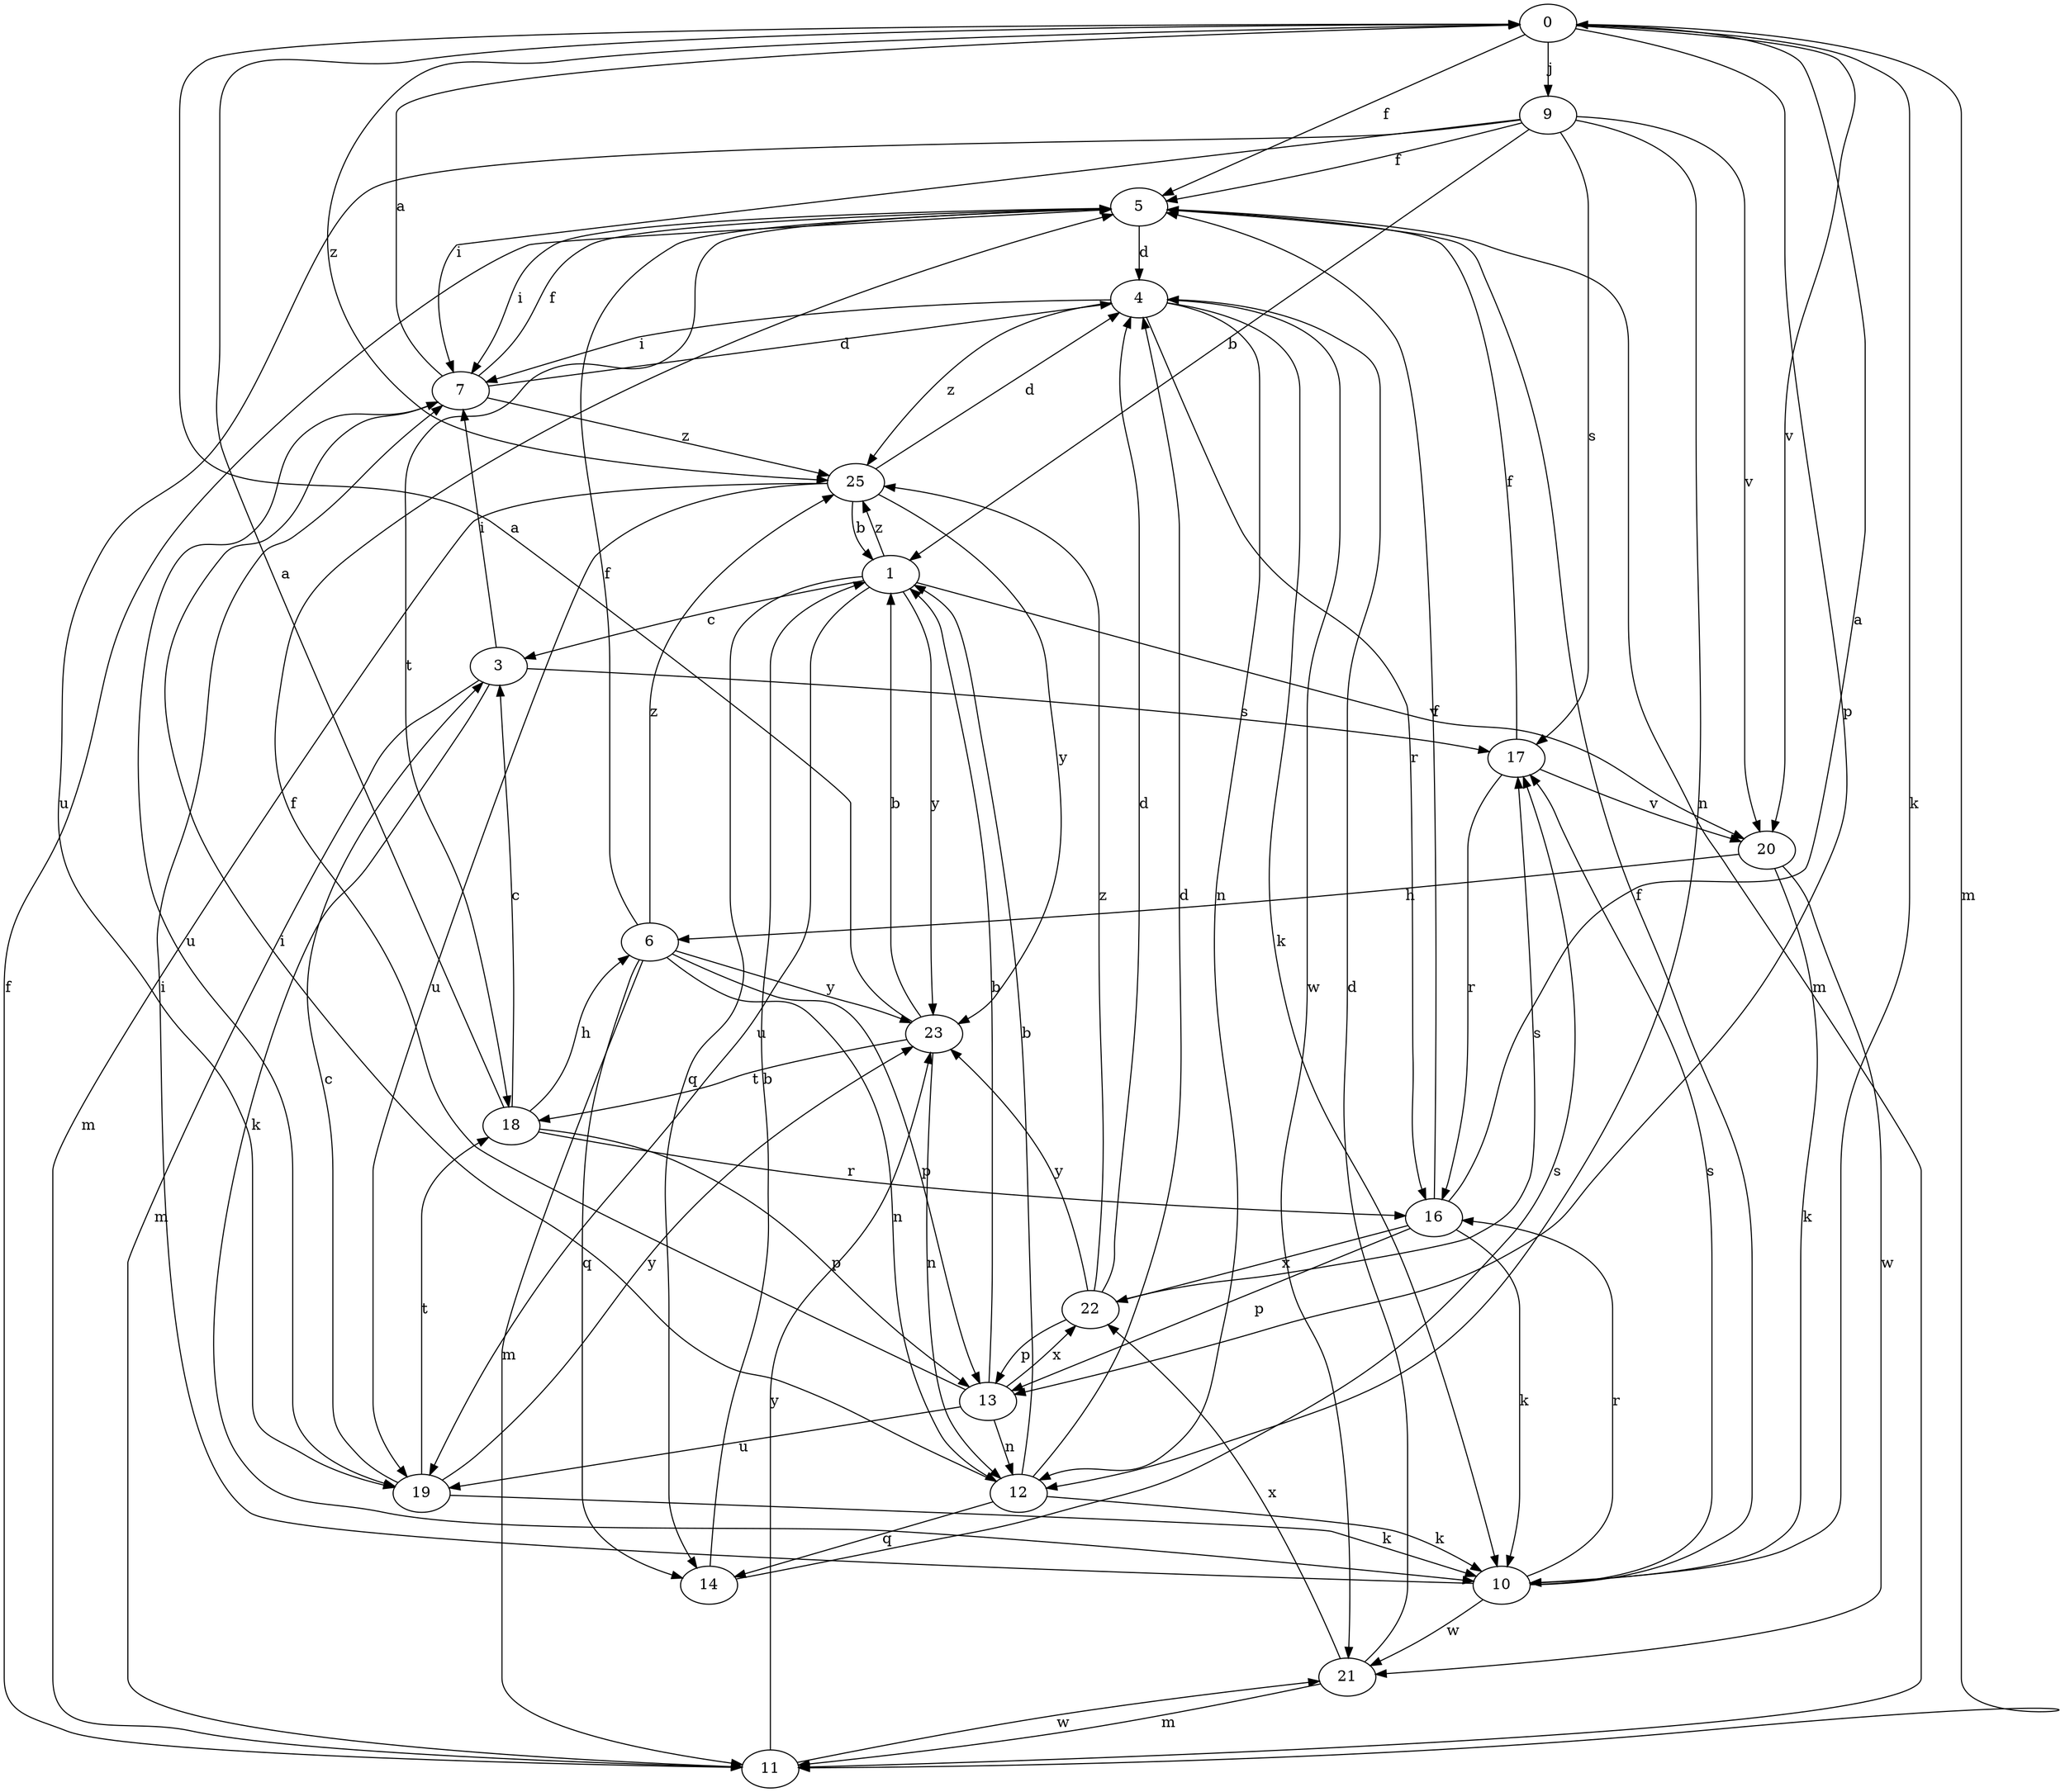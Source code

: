 strict digraph  {
0;
1;
3;
4;
5;
6;
7;
9;
10;
11;
12;
13;
14;
16;
17;
18;
19;
20;
21;
22;
23;
25;
0 -> 5  [label=f];
0 -> 9  [label=j];
0 -> 10  [label=k];
0 -> 11  [label=m];
0 -> 13  [label=p];
0 -> 20  [label=v];
0 -> 25  [label=z];
1 -> 3  [label=c];
1 -> 14  [label=q];
1 -> 19  [label=u];
1 -> 20  [label=v];
1 -> 23  [label=y];
1 -> 25  [label=z];
3 -> 7  [label=i];
3 -> 10  [label=k];
3 -> 11  [label=m];
3 -> 17  [label=s];
4 -> 7  [label=i];
4 -> 10  [label=k];
4 -> 12  [label=n];
4 -> 16  [label=r];
4 -> 21  [label=w];
4 -> 25  [label=z];
5 -> 4  [label=d];
5 -> 7  [label=i];
5 -> 11  [label=m];
5 -> 18  [label=t];
6 -> 5  [label=f];
6 -> 11  [label=m];
6 -> 12  [label=n];
6 -> 13  [label=p];
6 -> 14  [label=q];
6 -> 23  [label=y];
6 -> 25  [label=z];
7 -> 0  [label=a];
7 -> 4  [label=d];
7 -> 5  [label=f];
7 -> 19  [label=u];
7 -> 25  [label=z];
9 -> 1  [label=b];
9 -> 5  [label=f];
9 -> 7  [label=i];
9 -> 12  [label=n];
9 -> 17  [label=s];
9 -> 19  [label=u];
9 -> 20  [label=v];
10 -> 5  [label=f];
10 -> 7  [label=i];
10 -> 16  [label=r];
10 -> 17  [label=s];
10 -> 21  [label=w];
11 -> 5  [label=f];
11 -> 21  [label=w];
11 -> 23  [label=y];
12 -> 1  [label=b];
12 -> 4  [label=d];
12 -> 7  [label=i];
12 -> 10  [label=k];
12 -> 14  [label=q];
13 -> 1  [label=b];
13 -> 5  [label=f];
13 -> 12  [label=n];
13 -> 19  [label=u];
13 -> 22  [label=x];
14 -> 1  [label=b];
14 -> 17  [label=s];
16 -> 0  [label=a];
16 -> 5  [label=f];
16 -> 10  [label=k];
16 -> 13  [label=p];
16 -> 22  [label=x];
17 -> 5  [label=f];
17 -> 16  [label=r];
17 -> 20  [label=v];
18 -> 0  [label=a];
18 -> 3  [label=c];
18 -> 6  [label=h];
18 -> 13  [label=p];
18 -> 16  [label=r];
19 -> 3  [label=c];
19 -> 10  [label=k];
19 -> 18  [label=t];
19 -> 23  [label=y];
20 -> 6  [label=h];
20 -> 10  [label=k];
20 -> 21  [label=w];
21 -> 4  [label=d];
21 -> 11  [label=m];
21 -> 22  [label=x];
22 -> 4  [label=d];
22 -> 13  [label=p];
22 -> 17  [label=s];
22 -> 23  [label=y];
22 -> 25  [label=z];
23 -> 0  [label=a];
23 -> 1  [label=b];
23 -> 12  [label=n];
23 -> 18  [label=t];
25 -> 1  [label=b];
25 -> 4  [label=d];
25 -> 11  [label=m];
25 -> 19  [label=u];
25 -> 23  [label=y];
}
